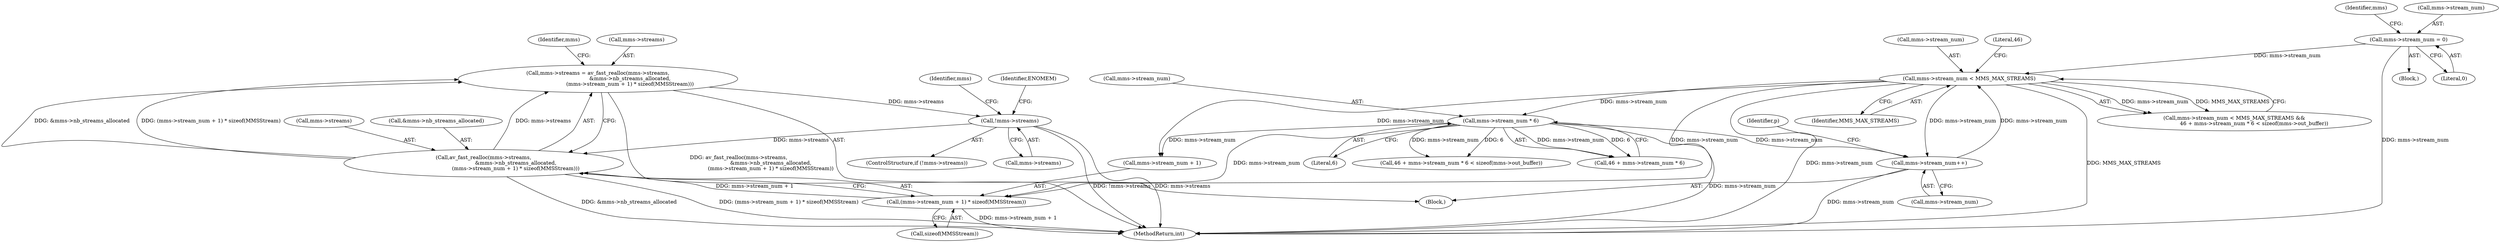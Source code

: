 digraph "0_FFmpeg_cced03dd667a5df6df8fd40d8de0bff477ee02e8@API" {
"1000328" [label="(Call,mms->streams = av_fast_realloc(mms->streams,\n                                       &mms->nb_streams_allocated,\n                                       (mms->stream_num + 1) * sizeof(MMSStream)))"];
"1000332" [label="(Call,av_fast_realloc(mms->streams,\n                                       &mms->nb_streams_allocated,\n                                       (mms->stream_num + 1) * sizeof(MMSStream)))"];
"1000349" [label="(Call,!mms->streams)"];
"1000328" [label="(Call,mms->streams = av_fast_realloc(mms->streams,\n                                       &mms->nb_streams_allocated,\n                                       (mms->stream_num + 1) * sizeof(MMSStream)))"];
"1000340" [label="(Call,(mms->stream_num + 1) * sizeof(MMSStream))"];
"1000310" [label="(Call,mms->stream_num < MMS_MAX_STREAMS)"];
"1000367" [label="(Call,mms->stream_num++)"];
"1000318" [label="(Call,mms->stream_num * 6)"];
"1000118" [label="(Call,mms->stream_num = 0)"];
"1000108" [label="(Block,)"];
"1000368" [label="(Call,mms->stream_num)"];
"1000355" [label="(Identifier,ENOMEM)"];
"1000340" [label="(Call,(mms->stream_num + 1) * sizeof(MMSStream))"];
"1000332" [label="(Call,av_fast_realloc(mms->streams,\n                                       &mms->nb_streams_allocated,\n                                       (mms->stream_num + 1) * sizeof(MMSStream)))"];
"1000315" [label="(Call,46 + mms->stream_num * 6 < sizeof(mms->out_buffer))"];
"1000333" [label="(Call,mms->streams)"];
"1000127" [label="(Identifier,mms)"];
"1000119" [label="(Call,mms->stream_num)"];
"1000311" [label="(Call,mms->stream_num)"];
"1000118" [label="(Call,mms->stream_num = 0)"];
"1000319" [label="(Call,mms->stream_num)"];
"1000328" [label="(Call,mms->streams = av_fast_realloc(mms->streams,\n                                       &mms->nb_streams_allocated,\n                                       (mms->stream_num + 1) * sizeof(MMSStream)))"];
"1000520" [label="(Identifier,p)"];
"1000346" [label="(Call,sizeof(MMSStream))"];
"1000322" [label="(Literal,6)"];
"1000318" [label="(Call,mms->stream_num * 6)"];
"1000367" [label="(Call,mms->stream_num++)"];
"1000349" [label="(Call,!mms->streams)"];
"1000524" [label="(MethodReturn,int)"];
"1000350" [label="(Call,mms->streams)"];
"1000310" [label="(Call,mms->stream_num < MMS_MAX_STREAMS)"];
"1000348" [label="(ControlStructure,if (!mms->streams))"];
"1000360" [label="(Identifier,mms)"];
"1000336" [label="(Call,&mms->nb_streams_allocated)"];
"1000317" [label="(Literal,46)"];
"1000341" [label="(Call,mms->stream_num + 1)"];
"1000329" [label="(Call,mms->streams)"];
"1000351" [label="(Identifier,mms)"];
"1000316" [label="(Call,46 + mms->stream_num * 6)"];
"1000122" [label="(Literal,0)"];
"1000309" [label="(Call,mms->stream_num < MMS_MAX_STREAMS &&\n                        46 + mms->stream_num * 6 < sizeof(mms->out_buffer))"];
"1000314" [label="(Identifier,MMS_MAX_STREAMS)"];
"1000327" [label="(Block,)"];
"1000328" -> "1000327"  [label="AST: "];
"1000328" -> "1000332"  [label="CFG: "];
"1000329" -> "1000328"  [label="AST: "];
"1000332" -> "1000328"  [label="AST: "];
"1000351" -> "1000328"  [label="CFG: "];
"1000328" -> "1000524"  [label="DDG: av_fast_realloc(mms->streams,\n                                       &mms->nb_streams_allocated,\n                                       (mms->stream_num + 1) * sizeof(MMSStream))"];
"1000332" -> "1000328"  [label="DDG: mms->streams"];
"1000332" -> "1000328"  [label="DDG: &mms->nb_streams_allocated"];
"1000332" -> "1000328"  [label="DDG: (mms->stream_num + 1) * sizeof(MMSStream)"];
"1000328" -> "1000349"  [label="DDG: mms->streams"];
"1000332" -> "1000340"  [label="CFG: "];
"1000333" -> "1000332"  [label="AST: "];
"1000336" -> "1000332"  [label="AST: "];
"1000340" -> "1000332"  [label="AST: "];
"1000332" -> "1000524"  [label="DDG: &mms->nb_streams_allocated"];
"1000332" -> "1000524"  [label="DDG: (mms->stream_num + 1) * sizeof(MMSStream)"];
"1000349" -> "1000332"  [label="DDG: mms->streams"];
"1000340" -> "1000332"  [label="DDG: mms->stream_num + 1"];
"1000349" -> "1000348"  [label="AST: "];
"1000349" -> "1000350"  [label="CFG: "];
"1000350" -> "1000349"  [label="AST: "];
"1000355" -> "1000349"  [label="CFG: "];
"1000360" -> "1000349"  [label="CFG: "];
"1000349" -> "1000524"  [label="DDG: !mms->streams"];
"1000349" -> "1000524"  [label="DDG: mms->streams"];
"1000340" -> "1000346"  [label="CFG: "];
"1000341" -> "1000340"  [label="AST: "];
"1000346" -> "1000340"  [label="AST: "];
"1000340" -> "1000524"  [label="DDG: mms->stream_num + 1"];
"1000310" -> "1000340"  [label="DDG: mms->stream_num"];
"1000318" -> "1000340"  [label="DDG: mms->stream_num"];
"1000310" -> "1000309"  [label="AST: "];
"1000310" -> "1000314"  [label="CFG: "];
"1000311" -> "1000310"  [label="AST: "];
"1000314" -> "1000310"  [label="AST: "];
"1000317" -> "1000310"  [label="CFG: "];
"1000309" -> "1000310"  [label="CFG: "];
"1000310" -> "1000524"  [label="DDG: mms->stream_num"];
"1000310" -> "1000524"  [label="DDG: MMS_MAX_STREAMS"];
"1000310" -> "1000309"  [label="DDG: mms->stream_num"];
"1000310" -> "1000309"  [label="DDG: MMS_MAX_STREAMS"];
"1000367" -> "1000310"  [label="DDG: mms->stream_num"];
"1000118" -> "1000310"  [label="DDG: mms->stream_num"];
"1000310" -> "1000318"  [label="DDG: mms->stream_num"];
"1000310" -> "1000341"  [label="DDG: mms->stream_num"];
"1000310" -> "1000367"  [label="DDG: mms->stream_num"];
"1000367" -> "1000327"  [label="AST: "];
"1000367" -> "1000368"  [label="CFG: "];
"1000368" -> "1000367"  [label="AST: "];
"1000520" -> "1000367"  [label="CFG: "];
"1000367" -> "1000524"  [label="DDG: mms->stream_num"];
"1000318" -> "1000367"  [label="DDG: mms->stream_num"];
"1000318" -> "1000316"  [label="AST: "];
"1000318" -> "1000322"  [label="CFG: "];
"1000319" -> "1000318"  [label="AST: "];
"1000322" -> "1000318"  [label="AST: "];
"1000316" -> "1000318"  [label="CFG: "];
"1000318" -> "1000524"  [label="DDG: mms->stream_num"];
"1000318" -> "1000315"  [label="DDG: mms->stream_num"];
"1000318" -> "1000315"  [label="DDG: 6"];
"1000318" -> "1000316"  [label="DDG: mms->stream_num"];
"1000318" -> "1000316"  [label="DDG: 6"];
"1000318" -> "1000341"  [label="DDG: mms->stream_num"];
"1000118" -> "1000108"  [label="AST: "];
"1000118" -> "1000122"  [label="CFG: "];
"1000119" -> "1000118"  [label="AST: "];
"1000122" -> "1000118"  [label="AST: "];
"1000127" -> "1000118"  [label="CFG: "];
"1000118" -> "1000524"  [label="DDG: mms->stream_num"];
}
